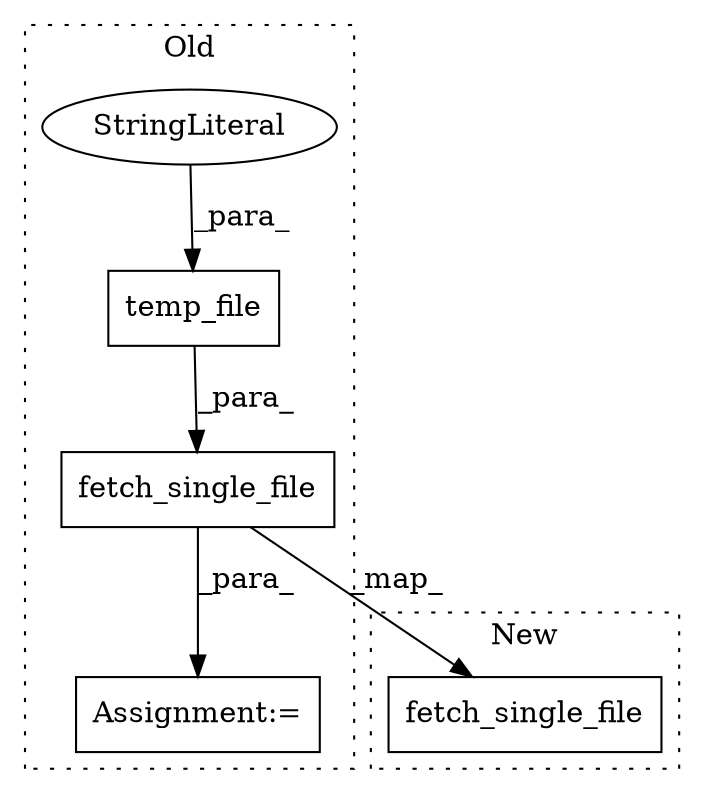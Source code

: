 digraph G {
subgraph cluster0 {
1 [label="fetch_single_file" a="32" s="2091,2158" l="18,1" shape="box"];
3 [label="Assignment:=" a="7" s="2066" l="1" shape="box"];
4 [label="temp_file" a="32" s="2122,2139" l="10,1" shape="box"];
5 [label="StringLiteral" a="45" s="2132" l="7" shape="ellipse"];
label = "Old";
style="dotted";
}
subgraph cluster1 {
2 [label="fetch_single_file" a="32" s="2078,2123" l="18,1" shape="box"];
label = "New";
style="dotted";
}
1 -> 3 [label="_para_"];
1 -> 2 [label="_map_"];
4 -> 1 [label="_para_"];
5 -> 4 [label="_para_"];
}